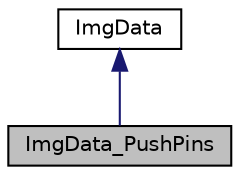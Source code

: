 digraph "ImgData_PushPins"
{
 // LATEX_PDF_SIZE
  edge [fontname="Helvetica",fontsize="10",labelfontname="Helvetica",labelfontsize="10"];
  node [fontname="Helvetica",fontsize="10",shape=record];
  Node1 [label="ImgData_PushPins",height=0.2,width=0.4,color="black", fillcolor="grey75", style="filled", fontcolor="black",tooltip=" "];
  Node2 -> Node1 [dir="back",color="midnightblue",fontsize="10",style="solid"];
  Node2 [label="ImgData",height=0.2,width=0.4,color="black", fillcolor="white", style="filled",URL="$classImgData.html",tooltip=" "];
}
